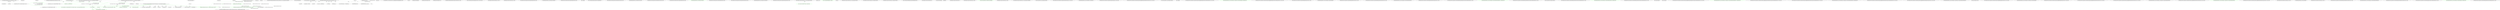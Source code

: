 digraph  {
n0 [cluster="Humanizer.FixedLengthTruncator.Truncate(string, int, string)", label="Entry Humanizer.FixedLengthTruncator.Truncate(string, int, string)", span="7-7"];
n1 [cluster="Humanizer.FixedLengthTruncator.Truncate(string, int, string)", label="value == null", span="9-9"];
n3 [cluster="Humanizer.FixedLengthTruncator.Truncate(string, int, string)", label="value.Length == 0", span="12-12"];
n4 [cluster="Humanizer.FixedLengthTruncator.Truncate(string, int, string)", label="return value;", span="13-13"];
n5 [cluster="Humanizer.FixedLengthTruncator.Truncate(string, int, string)", label="truncationString == null || truncationString.Length > length", span="15-15"];
n2 [cluster="Humanizer.FixedLengthTruncator.Truncate(string, int, string)", label="return null;", span="10-10"];
n8 [cluster="Humanizer.FixedLengthTruncator.Truncate(string, int, string)", label="Exit Humanizer.FixedLengthTruncator.Truncate(string, int, string)", span="7-7"];
n9 [cluster="string.Substring(int, int)", label="Entry string.Substring(int, int)", span="0-0"];
d6 [cluster="Humanizer.FixedLengthTruncator.Truncate(string, int, string, Humanizer.TruncateFrom)", color=green, community=1, label="return truncateFrom == TruncateFrom.Right\r\n                    ? value.Substring(0, length)\r\n                    : value.Substring(value.Length - length);", prediction=0, span="16-18"];
d0 [cluster="Humanizer.FixedLengthTruncator.Truncate(string, int, string, Humanizer.TruncateFrom)", label="Entry Humanizer.FixedLengthTruncator.Truncate(string, int, string, Humanizer.TruncateFrom)", span="7-7"];
d5 [cluster="Humanizer.FixedLengthTruncator.Truncate(string, int, string, Humanizer.TruncateFrom)", label="truncationString == null || truncationString.Length > length", span="15-15"];
d10 [cluster="Humanizer.FixedLengthTruncator.Truncate(string, int, string, Humanizer.TruncateFrom)", label="Exit Humanizer.FixedLengthTruncator.Truncate(string, int, string, Humanizer.TruncateFrom)", span="7-7"];
d12 [cluster="string.Substring(int)", label="Entry string.Substring(int)", span="0-0"];
d7 [cluster="Humanizer.FixedLengthTruncator.Truncate(string, int, string, Humanizer.TruncateFrom)", color=green, community=0, label="truncateFrom == TruncateFrom.Left", prediction=0, span="21-21"];
d8 [cluster="Humanizer.FixedLengthTruncator.Truncate(string, int, string, Humanizer.TruncateFrom)", color=green, community=1, label="return value.Length > length\r\n                    ? truncationString + value.Substring(value.Length - length + truncationString.Length)\r\n                    : value;", prediction=0, span="22-24"];
d9 [cluster="Humanizer.FixedLengthTruncator.Truncate(string, int, string, Humanizer.TruncateFrom)", color=green, community=1, label="return value.Length > length\r\n                ? value.Substring(0, length - truncationString.Length) + truncationString\r\n                : value;", prediction=0, span="26-28"];
d1 [cluster="Humanizer.FixedLengthTruncator.Truncate(string, int, string, Humanizer.TruncateFrom)", label="value == null", span="9-9"];
d3 [cluster="Humanizer.FixedLengthTruncator.Truncate(string, int, string, Humanizer.TruncateFrom)", label="value.Length == 0", span="12-12"];
d4 [cluster="Humanizer.FixedLengthTruncator.Truncate(string, int, string, Humanizer.TruncateFrom)", label="return value;", span="13-13"];
d2 [cluster="Humanizer.FixedLengthTruncator.Truncate(string, int, string, Humanizer.TruncateFrom)", label="return null;", span="10-10"];
m0_0 [cluster="Humanizer.FixedNumberOfCharactersTruncator.Truncate(string, int, string, Humanizer.TruncateFrom)", file="FixedNumberOfCharactersTruncator.cs", label="Entry Humanizer.FixedNumberOfCharactersTruncator.Truncate(string, int, string, Humanizer.TruncateFrom)", span="10-10"];
m0_1 [cluster="Humanizer.FixedNumberOfCharactersTruncator.Truncate(string, int, string, Humanizer.TruncateFrom)", file="FixedNumberOfCharactersTruncator.cs", label="value == null", span="12-12"];
m0_3 [cluster="Humanizer.FixedNumberOfCharactersTruncator.Truncate(string, int, string, Humanizer.TruncateFrom)", file="FixedNumberOfCharactersTruncator.cs", label="value.Length == 0", span="15-15"];
m0_4 [cluster="Humanizer.FixedNumberOfCharactersTruncator.Truncate(string, int, string, Humanizer.TruncateFrom)", file="FixedNumberOfCharactersTruncator.cs", label="return value;", span="16-16"];
m0_5 [cluster="Humanizer.FixedNumberOfCharactersTruncator.Truncate(string, int, string, Humanizer.TruncateFrom)", file="FixedNumberOfCharactersTruncator.cs", label="truncationString == null || truncationString.Length > length", span="18-18"];
m0_6 [cluster="Humanizer.FixedNumberOfCharactersTruncator.Truncate(string, int, string, Humanizer.TruncateFrom)", color=green, community=0, file="FixedNumberOfCharactersTruncator.cs", label="return truncateFrom == TruncateFrom.Right ? value.Substring(0, length) : value.Substring(value.Length - length);", prediction=4, span="20-20"];
m0_8 [cluster="Humanizer.FixedNumberOfCharactersTruncator.Truncate(string, int, string, Humanizer.TruncateFrom)", color=green, community=0, file="FixedNumberOfCharactersTruncator.cs", label="value.ToCharArray().Count(Char.IsLetterOrDigit) <= length", prediction=4, span="25-25"];
m0_10 [cluster="Humanizer.FixedNumberOfCharactersTruncator.Truncate(string, int, string, Humanizer.TruncateFrom)", color=green, community=0, file="FixedNumberOfCharactersTruncator.cs", label="truncateFrom == TruncateFrom.Left", prediction=4, span="28-28"];
m0_11 [cluster="Humanizer.FixedNumberOfCharactersTruncator.Truncate(string, int, string, Humanizer.TruncateFrom)", color=green, community=0, file="FixedNumberOfCharactersTruncator.cs", label="var i = value.Length - 1", prediction=4, span="30-30"];
m0_13 [cluster="Humanizer.FixedNumberOfCharactersTruncator.Truncate(string, int, string, Humanizer.TruncateFrom)", color=green, community=0, file="FixedNumberOfCharactersTruncator.cs", label="Char.IsLetterOrDigit(value[i])", prediction=4, span="32-32"];
m0_14 [cluster="Humanizer.FixedNumberOfCharactersTruncator.Truncate(string, int, string, Humanizer.TruncateFrom)", color=green, community=0, file="FixedNumberOfCharactersTruncator.cs", label="alphaNumericalCharactersProcessed++", prediction=4, span="33-33"];
m0_15 [cluster="Humanizer.FixedNumberOfCharactersTruncator.Truncate(string, int, string, Humanizer.TruncateFrom)", color=green, community=0, file="FixedNumberOfCharactersTruncator.cs", label="alphaNumericalCharactersProcessed + truncationString.Length == length", prediction=4, span="35-35"];
m0_16 [cluster="Humanizer.FixedNumberOfCharactersTruncator.Truncate(string, int, string, Humanizer.TruncateFrom)", color=green, community=0, file="FixedNumberOfCharactersTruncator.cs", label="return truncationString + value.Substring(i);", prediction=4, span="36-36"];
m0_18 [cluster="Humanizer.FixedNumberOfCharactersTruncator.Truncate(string, int, string, Humanizer.TruncateFrom)", file="FixedNumberOfCharactersTruncator.cs", label="var i = 0", span="40-40"];
m0_2 [cluster="Humanizer.FixedNumberOfCharactersTruncator.Truncate(string, int, string, Humanizer.TruncateFrom)", file="FixedNumberOfCharactersTruncator.cs", label="return null;", span="13-13"];
m0_7 [cluster="Humanizer.FixedNumberOfCharactersTruncator.Truncate(string, int, string, Humanizer.TruncateFrom)", file="FixedNumberOfCharactersTruncator.cs", label="var alphaNumericalCharactersProcessed = 0", span="23-23"];
m0_12 [cluster="Humanizer.FixedNumberOfCharactersTruncator.Truncate(string, int, string, Humanizer.TruncateFrom)", color=green, community=0, file="FixedNumberOfCharactersTruncator.cs", label="i > 0", prediction=4, span="30-30"];
m0_9 [cluster="Humanizer.FixedNumberOfCharactersTruncator.Truncate(string, int, string, Humanizer.TruncateFrom)", color=green, community=0, file="FixedNumberOfCharactersTruncator.cs", label="return value;", prediction=4, span="26-26"];
m0_17 [cluster="Humanizer.FixedNumberOfCharactersTruncator.Truncate(string, int, string, Humanizer.TruncateFrom)", color=green, community=0, file="FixedNumberOfCharactersTruncator.cs", label="i--", prediction=4, span="30-30"];
m0_19 [cluster="Humanizer.FixedNumberOfCharactersTruncator.Truncate(string, int, string, Humanizer.TruncateFrom)", file="FixedNumberOfCharactersTruncator.cs", label="i < value.Length - truncationString.Length", span="40-40"];
m0_22 [cluster="Humanizer.FixedNumberOfCharactersTruncator.Truncate(string, int, string, Humanizer.TruncateFrom)", color=green, community=0, file="FixedNumberOfCharactersTruncator.cs", label="numberOfCharactersEqualToTruncateLength && alphaNumericalCharactersProcessed == length", prediction=4, span="45-45"];
m0_23 [cluster="Humanizer.FixedNumberOfCharactersTruncator.Truncate(string, int, string, Humanizer.TruncateFrom)", file="FixedNumberOfCharactersTruncator.cs", label="return value;", span="46-46"];
m0_20 [cluster="Humanizer.FixedNumberOfCharactersTruncator.Truncate(string, int, string, Humanizer.TruncateFrom)", file="FixedNumberOfCharactersTruncator.cs", label="Char.IsLetterOrDigit(value[i])", span="42-42"];
m0_21 [cluster="string.ToCharArray()", file="FixedNumberOfCharactersTruncator.cs", label="Entry string.ToCharArray()", span="0-0"];
m0_24 [cluster="Humanizer.FixedNumberOfCharactersTruncator.Truncate(string, int, string, Humanizer.TruncateFrom)", file="FixedNumberOfCharactersTruncator.cs", label="!numberOfCharactersEqualToTruncateLength && alphaNumericalCharactersProcessed + truncationString.Length == length", span="48-48"];
m0_25 [cluster="Humanizer.FixedNumberOfCharactersTruncator.Truncate(string, int, string, Humanizer.TruncateFrom)", file="FixedNumberOfCharactersTruncator.cs", label="return value.Substring(0, i + 1) + truncationString;", span="49-49"];
m0_27 [cluster="Humanizer.FixedNumberOfCharactersTruncator.Truncate(string, int, string, Humanizer.TruncateFrom)", file="FixedNumberOfCharactersTruncator.cs", label="return value;", span="52-52"];
m0_26 [cluster="Humanizer.FixedNumberOfCharactersTruncator.Truncate(string, int, string, Humanizer.TruncateFrom)", file="FixedNumberOfCharactersTruncator.cs", label="i++", span="40-40"];
m0_28 [cluster="Humanizer.FixedNumberOfCharactersTruncator.Truncate(string, int, string, Humanizer.TruncateFrom)", file="FixedNumberOfCharactersTruncator.cs", label="Exit Humanizer.FixedNumberOfCharactersTruncator.Truncate(string, int, string, Humanizer.TruncateFrom)", span="10-10"];
m1_24 [cluster="char.IsWhiteSpace(char)", file="FixedNumberOfWordsTruncator.cs", label="Entry char.IsWhiteSpace(char)", span="0-0"];
m1_22 [cluster="string.Split(char[], System.StringSplitOptions)", file="FixedNumberOfWordsTruncator.cs", label="Entry string.Split(char[], System.StringSplitOptions)", span="0-0"];
m1_0 [cluster="Humanizer.FixedNumberOfWordsTruncator.Truncate(string, int, string)", file="FixedNumberOfWordsTruncator.cs", label="Entry Humanizer.FixedNumberOfWordsTruncator.Truncate(string, int, string)", span="10-10"];
m1_1 [cluster="Humanizer.FixedNumberOfWordsTruncator.Truncate(string, int, string)", file="FixedNumberOfWordsTruncator.cs", label="value == null", span="12-12"];
m1_3 [cluster="Humanizer.FixedNumberOfWordsTruncator.Truncate(string, int, string)", file="FixedNumberOfWordsTruncator.cs", label="value.Length == 0", span="15-15"];
m1_4 [cluster="Humanizer.FixedNumberOfWordsTruncator.Truncate(string, int, string)", file="FixedNumberOfWordsTruncator.cs", label="return value;", span="16-16"];
m1_6 [cluster="Humanizer.FixedNumberOfWordsTruncator.Truncate(string, int, string)", file="FixedNumberOfWordsTruncator.cs", label="var numberOfWords = value.Split((char[])null, StringSplitOptions.RemoveEmptyEntries).Count()", span="19-19"];
m1_7 [cluster="Humanizer.FixedNumberOfWordsTruncator.Truncate(string, int, string)", file="FixedNumberOfWordsTruncator.cs", label="numberOfWords <= length", span="21-21"];
m1_8 [cluster="Humanizer.FixedNumberOfWordsTruncator.Truncate(string, int, string)", file="FixedNumberOfWordsTruncator.cs", label="return value;", span="22-22"];
m1_11 [cluster="Humanizer.FixedNumberOfWordsTruncator.Truncate(string, int, string)", file="FixedNumberOfWordsTruncator.cs", label="i < value.Length", span="26-26"];
m1_12 [cluster="Humanizer.FixedNumberOfWordsTruncator.Truncate(string, int, string)", file="FixedNumberOfWordsTruncator.cs", label="Char.IsWhiteSpace(value[i])", span="28-28"];
m1_16 [cluster="Humanizer.FixedNumberOfWordsTruncator.Truncate(string, int, string)", file="FixedNumberOfWordsTruncator.cs", label="numberOfWordsProcessed == length", span="35-35"];
m1_17 [cluster="Humanizer.FixedNumberOfWordsTruncator.Truncate(string, int, string)", file="FixedNumberOfWordsTruncator.cs", label="return value.Substring(0, i) + truncationString;", span="36-36"];
m1_20 [cluster="Humanizer.FixedNumberOfWordsTruncator.Truncate(string, int, string)", file="FixedNumberOfWordsTruncator.cs", label="return value + truncationString;", span="44-44"];
m1_2 [cluster="Humanizer.FixedNumberOfWordsTruncator.Truncate(string, int, string)", file="FixedNumberOfWordsTruncator.cs", label="return null;", span="13-13"];
m1_14 [cluster="Humanizer.FixedNumberOfWordsTruncator.Truncate(string, int, string)", file="FixedNumberOfWordsTruncator.cs", label="numberOfWordsProcessed++", span="31-31"];
m1_10 [cluster="Humanizer.FixedNumberOfWordsTruncator.Truncate(string, int, string)", file="FixedNumberOfWordsTruncator.cs", label="var i = 0", span="26-26"];
m1_13 [cluster="Humanizer.FixedNumberOfWordsTruncator.Truncate(string, int, string)", file="FixedNumberOfWordsTruncator.cs", label="!lastCharactersWasWhiteSpace", span="30-30"];
m1_19 [cluster="Humanizer.FixedNumberOfWordsTruncator.Truncate(string, int, string)", file="FixedNumberOfWordsTruncator.cs", label="i++", span="26-26"];
m1_18 [cluster="Humanizer.FixedNumberOfWordsTruncator.Truncate(string, int, string)", file="FixedNumberOfWordsTruncator.cs", label="lastCharactersWasWhiteSpace = false", span="40-40"];
m1_15 [cluster="Humanizer.FixedNumberOfWordsTruncator.Truncate(string, int, string)", file="FixedNumberOfWordsTruncator.cs", label="lastCharactersWasWhiteSpace = true", span="33-33"];
m1_21 [cluster="Humanizer.FixedNumberOfWordsTruncator.Truncate(string, int, string)", file="FixedNumberOfWordsTruncator.cs", label="Exit Humanizer.FixedNumberOfWordsTruncator.Truncate(string, int, string)", span="10-10"];
m1_23 [cluster="System.Collections.Generic.IEnumerable<TSource>.Count<TSource>()", file="FixedNumberOfWordsTruncator.cs", label="Entry System.Collections.Generic.IEnumerable<TSource>.Count<TSource>()", span="0-0"];
m2_0 [cluster="Humanizer.ITruncator.Truncate(string, int, string)", file="ITruncator.cs", label="Entry Humanizer.ITruncator.Truncate(string, int, string)", span="14-14"];
m2_1 [cluster="Humanizer.ITruncator.Truncate(string, int, string)", file="ITruncator.cs", label="Exit Humanizer.ITruncator.Truncate(string, int, string)", span="14-14"];
m3_11 [cluster="Humanizer.Tests.TransformersTests.TransformToUpperCase(string, string)", file="RightJustifiedFixedLengthTruncator.cs", label="Entry Humanizer.Tests.TransformersTests.TransformToUpperCase(string, string)", span="42-42"];
m3_12 [cluster="Humanizer.Tests.TransformersTests.TransformToUpperCase(string, string)", file="RightJustifiedFixedLengthTruncator.cs", label="Assert.Equal(expectedOutput, input.Transform(To.UpperCase))", span="44-44"];
m3_13 [cluster="Humanizer.Tests.TransformersTests.TransformToUpperCase(string, string)", file="RightJustifiedFixedLengthTruncator.cs", label="Exit Humanizer.Tests.TransformersTests.TransformToUpperCase(string, string)", span="42-42"];
m3_4 [cluster="Unk.Equal", file="RightJustifiedFixedLengthTruncator.cs", label="Entry Unk.Equal", span=""];
m3_3 [cluster="string.Transform(params Humanizer.IStringTransformer[])", file="RightJustifiedFixedLengthTruncator.cs", label="Entry string.Transform(params Humanizer.IStringTransformer[])", span="15-15"];
m3_5 [cluster="Humanizer.Tests.TransformersTests.TransformToLowerCase(string, string)", file="RightJustifiedFixedLengthTruncator.cs", label="Entry Humanizer.Tests.TransformersTests.TransformToLowerCase(string, string)", span="24-24"];
m3_6 [cluster="Humanizer.Tests.TransformersTests.TransformToLowerCase(string, string)", file="RightJustifiedFixedLengthTruncator.cs", label="Assert.Equal(expectedOutput, input.Transform(To.LowerCase))", span="26-26"];
m3_7 [cluster="Humanizer.Tests.TransformersTests.TransformToLowerCase(string, string)", file="RightJustifiedFixedLengthTruncator.cs", label="Exit Humanizer.Tests.TransformersTests.TransformToLowerCase(string, string)", span="24-24"];
m3_0 [cluster="Humanizer.Tests.TransformersTests.TransformToTitleCase(string, string)", file="RightJustifiedFixedLengthTruncator.cs", label="Entry Humanizer.Tests.TransformersTests.TransformToTitleCase(string, string)", span="14-14"];
m3_1 [cluster="Humanizer.Tests.TransformersTests.TransformToTitleCase(string, string)", color=green, community=0, file="RightJustifiedFixedLengthTruncator.cs", label="Assert.Equal(expectedOutput, input.Transform(To.TitleCase))", prediction=16, span="16-16"];
m3_2 [cluster="Humanizer.Tests.TransformersTests.TransformToTitleCase(string, string)", file="RightJustifiedFixedLengthTruncator.cs", label="Exit Humanizer.Tests.TransformersTests.TransformToTitleCase(string, string)", span="14-14"];
m3_8 [cluster="Humanizer.Tests.TransformersTests.TransformToSentenceCase(string, string)", file="RightJustifiedFixedLengthTruncator.cs", label="Entry Humanizer.Tests.TransformersTests.TransformToSentenceCase(string, string)", span="33-33"];
m3_9 [cluster="Humanizer.Tests.TransformersTests.TransformToSentenceCase(string, string)", file="RightJustifiedFixedLengthTruncator.cs", label="Assert.Equal(expectedOutput, input.Transform(To.SentenceCase))", span="35-35"];
m3_10 [cluster="Humanizer.Tests.TransformersTests.TransformToSentenceCase(string, string)", file="RightJustifiedFixedLengthTruncator.cs", label="Exit Humanizer.Tests.TransformersTests.TransformToSentenceCase(string, string)", span="33-33"];
m4_10 [cluster="Humanizer.Truncator.Truncate(string, int, string, Humanizer.ITruncator)", file="Truncator.cs", label="Entry Humanizer.Truncator.Truncate(string, int, string, Humanizer.ITruncator)", span="52-52"];
m4_11 [cluster="Humanizer.Truncator.Truncate(string, int, string, Humanizer.ITruncator)", file="Truncator.cs", label="truncator == null", span="54-54"];
m4_15 [cluster="Humanizer.Truncator.Truncate(string, int, string, Humanizer.ITruncator)", color=green, community=0, file="Truncator.cs", label="return truncator.Truncate(input, length, truncationString);", prediction=17, span="60-60"];
m4_12 [cluster="Humanizer.Truncator.Truncate(string, int, string, Humanizer.ITruncator)", color=green, community=0, file="Truncator.cs", label="throw new ArgumentNullException(''truncator'');", prediction=18, span="55-55"];
m4_14 [cluster="Humanizer.Truncator.Truncate(string, int, string, Humanizer.ITruncator)", file="Truncator.cs", label="return null;", span="58-58"];
m4_16 [cluster="Humanizer.Truncator.Truncate(string, int, string, Humanizer.ITruncator)", file="Truncator.cs", label="Exit Humanizer.Truncator.Truncate(string, int, string, Humanizer.ITruncator)", span="52-52"];
m4_4 [cluster="Humanizer.Truncator.Truncate(string, int, Humanizer.ITruncator)", file="Truncator.cs", label="Entry Humanizer.Truncator.Truncate(string, int, Humanizer.ITruncator)", span="27-27"];
m4_6 [cluster="Humanizer.Truncator.Truncate(string, int, Humanizer.ITruncator)", file="Truncator.cs", label="Exit Humanizer.Truncator.Truncate(string, int, Humanizer.ITruncator)", span="27-27"];
m4_17 [cluster="System.ArgumentNullException.ArgumentNullException(string)", file="Truncator.cs", label="Entry System.ArgumentNullException.ArgumentNullException(string)", span="0-0"];
m4_0 [cluster="Humanizer.Truncator.Truncate(string, int)", file="Truncator.cs", label="Entry Humanizer.Truncator.Truncate(string, int)", span="15-15"];
m4_1 [cluster="Humanizer.Truncator.Truncate(string, int)", file="Truncator.cs", label="return input.Truncate(length, ''…'', FixedLength);", span="17-17"];
m4_2 [cluster="Humanizer.Truncator.Truncate(string, int)", file="Truncator.cs", label="Exit Humanizer.Truncator.Truncate(string, int)", span="15-15"];
m4_7 [cluster="Humanizer.Truncator.Truncate(string, int, string)", file="Truncator.cs", label="Entry Humanizer.Truncator.Truncate(string, int, string)", span="39-39"];
m4_8 [cluster="Humanizer.Truncator.Truncate(string, int, string)", color=green, community=0, file="Truncator.cs", label="return input.Truncate(length, truncationString, FixedLength);", prediction=19, span="41-41"];
m4_9 [cluster="Humanizer.Truncator.Truncate(string, int, string)", file="Truncator.cs", label="Exit Humanizer.Truncator.Truncate(string, int, string)", span="39-39"];
m4_18 [cluster="Humanizer.ITruncator.Truncate(string, int, string, Humanizer.TruncateFrom)", file="Truncator.cs", label="Entry Humanizer.ITruncator.Truncate(string, int, string, Humanizer.TruncateFrom)", span="14-14"];
m4_3 [cluster="string.Truncate(int, string, Humanizer.ITruncator)", file="Truncator.cs", label="Entry string.Truncate(int, string, Humanizer.ITruncator)", span="52-52"];
m5_15 [cluster="Humanizer.Tests.TruncatorTests.TruncateWithTruncationString(string, int, string, string)", file="TruncatorTests.cs", label="Entry Humanizer.Tests.TruncatorTests.TruncateWithTruncationString(string, int, string, string)", span="65-65"];
m5_16 [cluster="Humanizer.Tests.TruncatorTests.TruncateWithTruncationString(string, int, string, string)", file="TruncatorTests.cs", label="Assert.Equal(expectedOutput, input.Truncate(length, truncationString))", span="67-67"];
m5_17 [cluster="Humanizer.Tests.TruncatorTests.TruncateWithTruncationString(string, int, string, string)", file="TruncatorTests.cs", label="Exit Humanizer.Tests.TruncatorTests.TruncateWithTruncationString(string, int, string, string)", span="65-65"];
m5_25 [cluster="Humanizer.Tests.TruncatorTests.TruncateWithTruncationStringAndFixedNumberOfCharactersTruncator(string, int, string, string)", file="TruncatorTests.cs", label="Exit Humanizer.Tests.TruncatorTests.TruncateWithTruncationStringAndFixedNumberOfCharactersTruncator(string, int, string, string)", span="95-95"];
m5_22 [cluster="string.Truncate(int, string, Humanizer.ITruncator)", file="TruncatorTests.cs", label="Entry string.Truncate(int, string, Humanizer.ITruncator)", span="52-52"];
m5_4 [cluster="Unk.Equal", file="TruncatorTests.cs", label="Entry Unk.Equal", span=""];
m5_42 [cluster="Humanizer.Tests.TruncatorTests.TruncateWithTruncationStringAndFixedLengthTruncatorTruncateFromLeft(string, int, string, string)", file="TruncatorTests.cs", label="Entry Humanizer.Tests.TruncatorTests.TruncateWithTruncationStringAndFixedLengthTruncatorTruncateFromLeft(string, int, string, string)", span="176-176"];
m5_43 [cluster="Humanizer.Tests.TruncatorTests.TruncateWithTruncationStringAndFixedLengthTruncatorTruncateFromLeft(string, int, string, string)", color=green, community=0, file="TruncatorTests.cs", label="Assert.Equal(expectedOutput, input.Truncate(length, truncationString, Truncator.FixedLength, TruncateFrom.Left))", prediction=20, span="178-178"];
m5_44 [cluster="Humanizer.Tests.TruncatorTests.TruncateWithTruncationStringAndFixedLengthTruncatorTruncateFromLeft(string, int, string, string)", file="TruncatorTests.cs", label="Exit Humanizer.Tests.TruncatorTests.TruncateWithTruncationStringAndFixedLengthTruncatorTruncateFromLeft(string, int, string, string)", span="176-176"];
m5_5 [cluster="Humanizer.Tests.TruncatorTests.TruncateWithFixedLengthTruncator(string, int, string)", file="TruncatorTests.cs", label="Entry Humanizer.Tests.TruncatorTests.TruncateWithFixedLengthTruncator(string, int, string)", span="26-26"];
m5_6 [cluster="Humanizer.Tests.TruncatorTests.TruncateWithFixedLengthTruncator(string, int, string)", file="TruncatorTests.cs", label="Assert.Equal(expectedOutput, input.Truncate(length, Truncator.FixedLength))", span="28-28"];
m5_7 [cluster="Humanizer.Tests.TruncatorTests.TruncateWithFixedLengthTruncator(string, int, string)", file="TruncatorTests.cs", label="Exit Humanizer.Tests.TruncatorTests.TruncateWithFixedLengthTruncator(string, int, string)", span="26-26"];
m5_12 [cluster="Humanizer.Tests.TruncatorTests.TruncateWithFixedNumberOfWordsTruncator(string, int, string)", file="TruncatorTests.cs", label="Entry Humanizer.Tests.TruncatorTests.TruncateWithFixedNumberOfWordsTruncator(string, int, string)", span="51-51"];
m5_13 [cluster="Humanizer.Tests.TruncatorTests.TruncateWithFixedNumberOfWordsTruncator(string, int, string)", file="TruncatorTests.cs", label="Assert.Equal(expectedOutput, input.Truncate(length, Truncator.FixedNumberOfWords))", span="53-53"];
m5_14 [cluster="Humanizer.Tests.TruncatorTests.TruncateWithFixedNumberOfWordsTruncator(string, int, string)", file="TruncatorTests.cs", label="Exit Humanizer.Tests.TruncatorTests.TruncateWithFixedNumberOfWordsTruncator(string, int, string)", span="51-51"];
m5_36 [cluster="Humanizer.Tests.TruncatorTests.TruncateWithFixedNumberOfCharactersTruncatorTruncateFromLeft(string, int, string)", file="TruncatorTests.cs", label="Entry Humanizer.Tests.TruncatorTests.TruncateWithFixedNumberOfCharactersTruncatorTruncateFromLeft(string, int, string)", span="147-147"];
m5_37 [cluster="Humanizer.Tests.TruncatorTests.TruncateWithFixedNumberOfCharactersTruncatorTruncateFromLeft(string, int, string)", color=green, community=0, file="TruncatorTests.cs", label="Assert.Equal(expectedOutput, input.Truncate(length, Truncator.FixedNumberOfCharacters, TruncateFrom.Left))", prediction=21, span="149-149"];
m5_38 [cluster="Humanizer.Tests.TruncatorTests.TruncateWithFixedNumberOfCharactersTruncatorTruncateFromLeft(string, int, string)", file="TruncatorTests.cs", label="Exit Humanizer.Tests.TruncatorTests.TruncateWithFixedNumberOfCharactersTruncatorTruncateFromLeft(string, int, string)", span="147-147"];
m5_8 [cluster="string.Truncate(int, Humanizer.ITruncator)", file="TruncatorTests.cs", label="Entry string.Truncate(int, Humanizer.ITruncator)", span="27-27"];
m5_39 [cluster="Humanizer.Tests.TruncatorTests.TruncateWithFixedNumberOfWordsTruncatorTruncateFromLeft(string, int, string)", file="TruncatorTests.cs", label="Entry Humanizer.Tests.TruncatorTests.TruncateWithFixedNumberOfWordsTruncatorTruncateFromLeft(string, int, string)", span="161-161"];
m5_40 [cluster="Humanizer.Tests.TruncatorTests.TruncateWithFixedNumberOfWordsTruncatorTruncateFromLeft(string, int, string)", color=green, community=0, file="TruncatorTests.cs", label="Assert.Equal(expectedOutput, input.Truncate(length, Truncator.FixedNumberOfWords, TruncateFrom.Left))", prediction=22, span="163-163"];
m5_41 [cluster="Humanizer.Tests.TruncatorTests.TruncateWithFixedNumberOfWordsTruncatorTruncateFromLeft(string, int, string)", file="TruncatorTests.cs", label="Exit Humanizer.Tests.TruncatorTests.TruncateWithFixedNumberOfWordsTruncatorTruncateFromLeft(string, int, string)", span="161-161"];
m5_3 [cluster="string.Truncate(int)", file="TruncatorTests.cs", label="Entry string.Truncate(int)", span="15-15"];
m5_35 [cluster="Unk.Truncate", file="TruncatorTests.cs", label="Entry Unk.Truncate", span=""];
m5_45 [cluster="Humanizer.Tests.TruncatorTests.TruncateWithTruncationStringAndFixedNumberOfCharactersTruncatorTruncateFromLeft(string, int, string, string)", file="TruncatorTests.cs", label="Entry Humanizer.Tests.TruncatorTests.TruncateWithTruncationStringAndFixedNumberOfCharactersTruncatorTruncateFromLeft(string, int, string, string)", span="191-191"];
m5_46 [cluster="Humanizer.Tests.TruncatorTests.TruncateWithTruncationStringAndFixedNumberOfCharactersTruncatorTruncateFromLeft(string, int, string, string)", color=green, community=0, file="TruncatorTests.cs", label="Assert.Equal(expectedOutput, input.Truncate(length, truncationString, Truncator.FixedNumberOfCharacters, TruncateFrom.Left))", prediction=23, span="193-193"];
m5_47 [cluster="Humanizer.Tests.TruncatorTests.TruncateWithTruncationStringAndFixedNumberOfCharactersTruncatorTruncateFromLeft(string, int, string, string)", file="TruncatorTests.cs", label="Exit Humanizer.Tests.TruncatorTests.TruncateWithTruncationStringAndFixedNumberOfCharactersTruncatorTruncateFromLeft(string, int, string, string)", span="191-191"];
m5_48 [cluster="Humanizer.Tests.TruncatorTests.TruncateWithTruncationStringAndFixedNumberOfWordsTruncatorTruncateFromLeft(string, int, string, string)", file="TruncatorTests.cs", label="Entry Humanizer.Tests.TruncatorTests.TruncateWithTruncationStringAndFixedNumberOfWordsTruncatorTruncateFromLeft(string, int, string, string)", span="207-207"];
m5_49 [cluster="Humanizer.Tests.TruncatorTests.TruncateWithTruncationStringAndFixedNumberOfWordsTruncatorTruncateFromLeft(string, int, string, string)", file="TruncatorTests.cs", label="Assert.Equal(expectedOutput, input.Truncate(length, truncationString, Truncator.FixedNumberOfWords, TruncateFrom.Left))", span="209-209"];
m5_50 [cluster="Humanizer.Tests.TruncatorTests.TruncateWithTruncationStringAndFixedNumberOfWordsTruncatorTruncateFromLeft(string, int, string, string)", file="TruncatorTests.cs", label="Exit Humanizer.Tests.TruncatorTests.TruncateWithTruncationStringAndFixedNumberOfWordsTruncatorTruncateFromLeft(string, int, string, string)", span="207-207"];
m5_23 [cluster="Humanizer.Tests.TruncatorTests.TruncateWithTruncationStringAndFixedNumberOfCharactersTruncator(string, int, string, string)", file="TruncatorTests.cs", label="Entry Humanizer.Tests.TruncatorTests.TruncateWithTruncationStringAndFixedNumberOfCharactersTruncator(string, int, string, string)", span="95-95"];
m5_24 [cluster="Humanizer.Tests.TruncatorTests.TruncateWithTruncationStringAndFixedNumberOfCharactersTruncator(string, int, string, string)", file="TruncatorTests.cs", label="Assert.Equal(expectedOutput, input.Truncate(length, truncationString, Truncator.FixedNumberOfCharacters))", span="97-97"];
m5_18 [cluster="string.Truncate(int, string)", file="TruncatorTests.cs", label="Entry string.Truncate(int, string)", span="39-39"];
m5_19 [cluster="Humanizer.Tests.TruncatorTests.TruncateWithTruncationStringAndFixedLengthTruncator(string, int, string, string)", file="TruncatorTests.cs", label="Entry Humanizer.Tests.TruncatorTests.TruncateWithTruncationStringAndFixedLengthTruncator(string, int, string, string)", span="80-80"];
m5_20 [cluster="Humanizer.Tests.TruncatorTests.TruncateWithTruncationStringAndFixedLengthTruncator(string, int, string, string)", file="TruncatorTests.cs", label="Assert.Equal(expectedOutput, input.Truncate(length, truncationString, Truncator.FixedLength))", span="82-82"];
m5_21 [cluster="Humanizer.Tests.TruncatorTests.TruncateWithTruncationStringAndFixedLengthTruncator(string, int, string, string)", file="TruncatorTests.cs", label="Exit Humanizer.Tests.TruncatorTests.TruncateWithTruncationStringAndFixedLengthTruncator(string, int, string, string)", span="80-80"];
m5_29 [cluster="Humanizer.Tests.TruncatorTests.TruncateWithTruncationStringAndFixedNumberOfWordsTruncator(string, int, string, string)", file="TruncatorTests.cs", label="Entry Humanizer.Tests.TruncatorTests.TruncateWithTruncationStringAndFixedNumberOfWordsTruncator(string, int, string, string)", span="122-122"];
m5_26 [cluster="Humanizer.Tests.TruncatorTests.TruncateWithTruncationStringAndFixedNumberOfWordsTruncator(string, int, string, string)", file="TruncatorTests.cs", label="Entry Humanizer.Tests.TruncatorTests.TruncateWithTruncationStringAndFixedNumberOfWordsTruncator(string, int, string, string)", span="110-110"];
m5_27 [cluster="Humanizer.Tests.TruncatorTests.TruncateWithTruncationStringAndFixedNumberOfWordsTruncator(string, int, string, string)", file="TruncatorTests.cs", label="Assert.Equal(expectedOutput, input.Truncate(length, truncationString, Truncator.FixedNumberOfWords))", span="112-112"];
m5_28 [cluster="Humanizer.Tests.TruncatorTests.TruncateWithTruncationStringAndFixedNumberOfWordsTruncator(string, int, string, string)", file="TruncatorTests.cs", label="Exit Humanizer.Tests.TruncatorTests.TruncateWithTruncationStringAndFixedNumberOfWordsTruncator(string, int, string, string)", span="110-110"];
m5_30 [cluster="Humanizer.Tests.TruncatorTests.TruncateWithTruncationStringAndFixedNumberOfWordsTruncator(string, int, string, string)", color=green, community=0, file="TruncatorTests.cs", label="Assert.Equal(expectedOutput, input.Truncate(length, truncationString, Truncator.FixedNumberOfWords))", prediction=24, span="124-124"];
m5_31 [cluster="Humanizer.Tests.TruncatorTests.TruncateWithTruncationStringAndFixedNumberOfWordsTruncator(string, int, string, string)", file="TruncatorTests.cs", label="Exit Humanizer.Tests.TruncatorTests.TruncateWithTruncationStringAndFixedNumberOfWordsTruncator(string, int, string, string)", span="122-122"];
m5_0 [cluster="Humanizer.Tests.TruncatorTests.Truncate(string, int, string)", file="TruncatorTests.cs", label="Entry Humanizer.Tests.TruncatorTests.Truncate(string, int, string)", span="14-14"];
m5_1 [cluster="Humanizer.Tests.TruncatorTests.Truncate(string, int, string)", file="TruncatorTests.cs", label="Assert.Equal(expectedOutput, input.Truncate(length))", span="16-16"];
m5_2 [cluster="Humanizer.Tests.TruncatorTests.Truncate(string, int, string)", file="TruncatorTests.cs", label="Exit Humanizer.Tests.TruncatorTests.Truncate(string, int, string)", span="14-14"];
m5_9 [cluster="Humanizer.Tests.TruncatorTests.TruncateWithFixedNumberOfCharactersTruncator(string, int, string)", file="TruncatorTests.cs", label="Entry Humanizer.Tests.TruncatorTests.TruncateWithFixedNumberOfCharactersTruncator(string, int, string)", span="38-38"];
m5_10 [cluster="Humanizer.Tests.TruncatorTests.TruncateWithFixedNumberOfCharactersTruncator(string, int, string)", file="TruncatorTests.cs", label="Assert.Equal(expectedOutput, input.Truncate(length, Truncator.FixedNumberOfCharacters))", span="40-40"];
m5_11 [cluster="Humanizer.Tests.TruncatorTests.TruncateWithFixedNumberOfCharactersTruncator(string, int, string)", file="TruncatorTests.cs", label="Exit Humanizer.Tests.TruncatorTests.TruncateWithFixedNumberOfCharactersTruncator(string, int, string)", span="38-38"];
m5_32 [cluster="Humanizer.Tests.TruncatorTests.TruncateWithFixedLengthTruncatorTruncateFromLeft(string, int, string)", file="TruncatorTests.cs", label="Entry Humanizer.Tests.TruncatorTests.TruncateWithFixedLengthTruncatorTruncateFromLeft(string, int, string)", span="134-134"];
m5_33 [cluster="Humanizer.Tests.TruncatorTests.TruncateWithFixedLengthTruncatorTruncateFromLeft(string, int, string)", color=green, community=0, file="TruncatorTests.cs", label="Assert.Equal(expectedOutput, input.Truncate(length, Truncator.FixedLength, TruncateFrom.Left))", prediction=25, span="136-136"];
m5_34 [cluster="Humanizer.Tests.TruncatorTests.TruncateWithFixedLengthTruncatorTruncateFromLeft(string, int, string)", file="TruncatorTests.cs", label="Exit Humanizer.Tests.TruncatorTests.TruncateWithFixedLengthTruncatorTruncateFromLeft(string, int, string)", span="134-134"];
n0 -> n3  [color=darkseagreen4, key=1, label=string, style=dashed];
n0 -> n4  [color=darkseagreen4, key=1, label=string, style=dashed];
n0 -> n5  [color=darkseagreen4, key=1, label=int, style=dashed];
d0 -> d6  [color=green, key=1, label=string, style=dashed];
d0 -> d7  [color=green, key=1, label="Humanizer.TruncateFrom", style=dashed];
d0 -> d8  [color=green, key=1, label=string, style=dashed];
d0 -> d9  [color=green, key=1, label=string, style=dashed];
d0 -> d3  [color=darkseagreen4, key=1, label=string, style=dashed];
d0 -> d4  [color=darkseagreen4, key=1, label=string, style=dashed];
d0 -> d5  [color=darkseagreen4, key=1, label=int, style=dashed];
m0_0 -> m0_3  [color=darkseagreen4, key=1, label=string, style=dashed];
m0_0 -> m0_4  [color=darkseagreen4, key=1, label=string, style=dashed];
m0_0 -> m0_5  [color=darkseagreen4, key=1, label=int, style=dashed];
m0_0 -> m0_6  [color=green, key=1, label=string, style=dashed];
m0_0 -> m0_8  [color=green, key=1, label=string, style=dashed];
m0_0 -> m0_10  [color=green, key=1, label="Humanizer.TruncateFrom", style=dashed];
m0_0 -> m0_13  [color=green, key=1, label=string, style=dashed];
m0_0 -> m0_15  [color=green, key=1, label=int, style=dashed];
m0_0 -> m0_16  [color=green, key=1, label=string, style=dashed];
m0_0 -> m0_9  [color=green, key=1, label=string, style=dashed];
m0_0 -> m0_22  [color=green, key=1, label=int, style=dashed];
m0_0 -> m0_19  [color=darkseagreen4, key=1, label=string, style=dashed];
m0_0 -> m0_20  [color=darkseagreen4, key=1, label=string, style=dashed];
m0_0 -> m0_23  [color=darkseagreen4, key=1, label=string, style=dashed];
m0_0 -> m0_24  [color=darkseagreen4, key=1, label=int, style=dashed];
m0_0 -> m0_25  [color=darkseagreen4, key=1, label=string, style=dashed];
m0_0 -> m0_27  [color=darkseagreen4, key=1, label=string, style=dashed];
m0_11 -> m0_16  [color=green, key=1, label=i, style=dashed];
m0_11 -> m0_17  [color=green, key=1, label=i, style=dashed];
m0_14 -> m0_22  [color=green, key=1, label=alphaNumericalCharactersProcessed, style=dashed];
m0_14 -> m0_14  [color=green, key=1, label=alphaNumericalCharactersProcessed, style=dashed];
m0_14 -> m0_21  [color=green, key=1, label=alphaNumericalCharactersProcessed, style=dashed];
m0_14 -> m0_24  [color=green, key=1, label=alphaNumericalCharactersProcessed, style=dashed];
m0_18 -> m0_20  [color=darkseagreen4, key=1, label=i, style=dashed];
m0_18 -> m0_25  [color=darkseagreen4, key=1, label=i, style=dashed];
m0_18 -> m0_26  [color=darkseagreen4, key=1, label=i, style=dashed];
m0_7 -> m0_12  [color=darkseagreen4, key=1, label=alphaNumericalCharactersProcessed, style=dashed];
m0_7 -> m0_15  [color=green, key=1, label=alphaNumericalCharactersProcessed, style=dashed];
m0_7 -> m0_22  [color=green, key=1, label=alphaNumericalCharactersProcessed, style=dashed];
m0_7 -> m0_14  [color=green, key=1, label=alphaNumericalCharactersProcessed, style=dashed];
m0_7 -> m0_21  [color=darkseagreen4, key=1, label=alphaNumericalCharactersProcessed, style=dashed];
m0_7 -> m0_24  [color=darkseagreen4, key=1, label=alphaNumericalCharactersProcessed, style=dashed];
m0_12 -> m0_12  [color=darkseagreen4, key=1, label=alphaNumericalCharactersProcessed, style=dashed];
m0_9 -> m0_16  [color=darkseagreen4, key=1, label=i, style=dashed];
m0_9 -> m0_17  [color=darkseagreen4, key=1, label=i, style=dashed];
m0_17 -> m0_17  [color=green, key=1, label=i, style=dashed];
m0_21 -> m0_21  [color=darkseagreen4, key=1, label=alphaNumericalCharactersProcessed, style=dashed];
m0_21 -> m0_24  [color=darkseagreen4, key=1, label=alphaNumericalCharactersProcessed, style=dashed];
m0_26 -> m0_26  [color=darkseagreen4, key=1, label=i, style=dashed];
m1_0 -> m1_3  [color=darkseagreen4, key=1, label=string, style=dashed];
m1_0 -> m1_4  [color=darkseagreen4, key=1, label=string, style=dashed];
m1_0 -> m1_7  [color=darkseagreen4, key=1, label=int, style=dashed];
m1_0 -> m1_8  [color=darkseagreen4, key=1, label=string, style=dashed];
m1_0 -> m1_11  [color=darkseagreen4, key=1, label=string, style=dashed];
m1_0 -> m1_12  [color=darkseagreen4, key=1, label=string, style=dashed];
m1_0 -> m1_16  [color=darkseagreen4, key=1, label=int, style=dashed];
m1_0 -> m1_17  [color=darkseagreen4, key=1, label=string, style=dashed];
m1_0 -> m1_20  [color=darkseagreen4, key=1, label=string, style=dashed];
m1_14 -> m1_14  [color=darkseagreen4, key=1, label=numberOfWordsProcessed, style=dashed];
m1_14 -> m1_16  [color=darkseagreen4, key=1, label=numberOfWordsProcessed, style=dashed];
m1_10 -> m1_12  [color=darkseagreen4, key=1, label=i, style=dashed];
m1_10 -> m1_17  [color=darkseagreen4, key=1, label=i, style=dashed];
m1_10 -> m1_19  [color=darkseagreen4, key=1, label=i, style=dashed];
m1_19 -> m1_19  [color=darkseagreen4, key=1, label=i, style=dashed];
m4_10 -> m4_15  [color=green, key=1, label=string, style=dashed];
}
